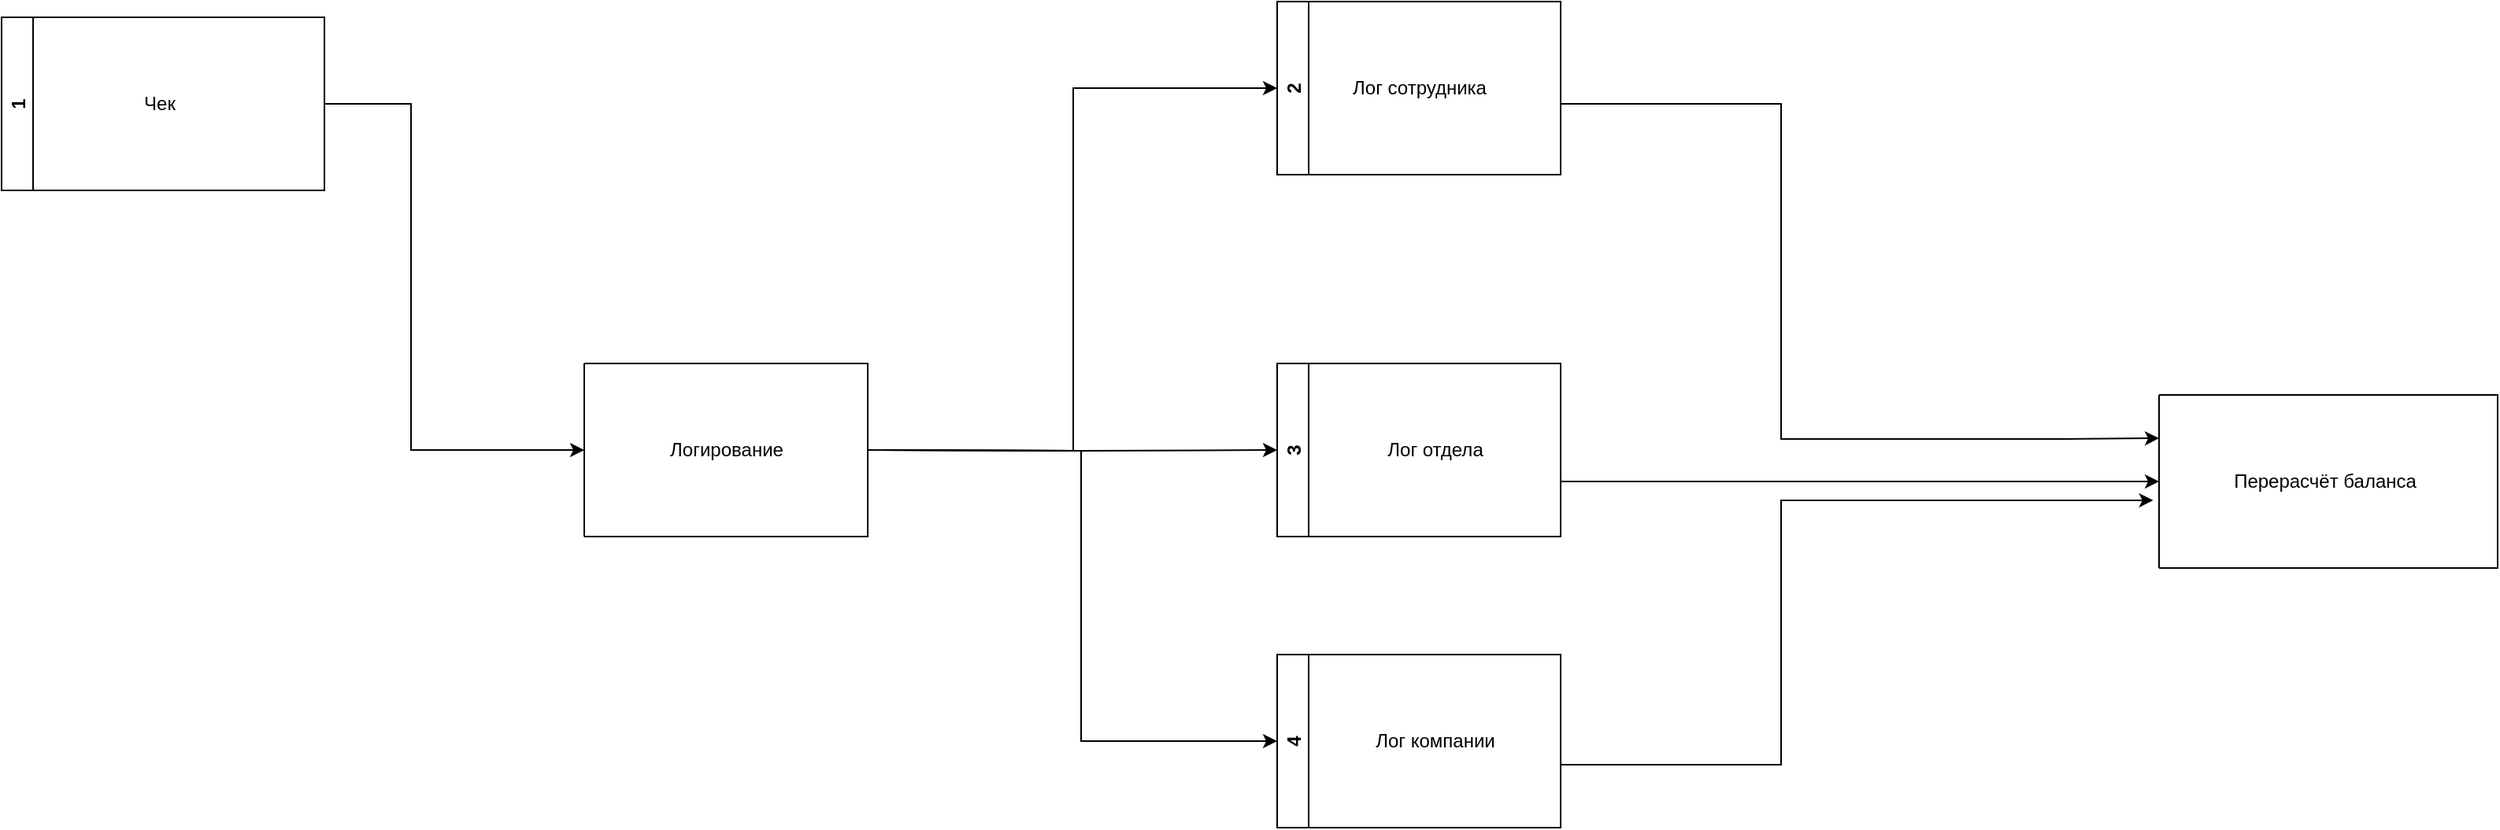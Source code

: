 <mxfile version="20.0.1" type="device"><diagram id="qJCDBhOl-4t1z8quJffn" name="Page-1"><mxGraphModel dx="2302" dy="1141" grid="1" gridSize="10" guides="1" tooltips="1" connect="1" arrows="1" fold="1" page="1" pageScale="1" pageWidth="827" pageHeight="1169" math="0" shadow="0"><root><mxCell id="0"/><mxCell id="1" parent="0"/><mxCell id="U2vgo9dwIeLC-BRNVxEa-1" style="edgeStyle=orthogonalEdgeStyle;rounded=0;orthogonalLoop=1;jettySize=auto;html=1;entryX=0;entryY=0.5;entryDx=0;entryDy=0;" edge="1" parent="1" source="U2vgo9dwIeLC-BRNVxEa-2" target="U2vgo9dwIeLC-BRNVxEa-5"><mxGeometry relative="1" as="geometry"><mxPoint x="270" y="400" as="targetPoint"/><Array as="points"><mxPoint x="290" y="125"/><mxPoint x="290" y="345"/></Array></mxGeometry></mxCell><mxCell id="U2vgo9dwIeLC-BRNVxEa-2" value="1" style="swimlane;horizontal=0;startSize=20;" vertex="1" parent="1"><mxGeometry x="30" y="70" width="205" height="110" as="geometry"/></mxCell><mxCell id="U2vgo9dwIeLC-BRNVxEa-3" value="Чек" style="text;html=1;align=center;verticalAlign=middle;resizable=0;points=[];autosize=1;strokeColor=none;fillColor=none;" vertex="1" parent="U2vgo9dwIeLC-BRNVxEa-2"><mxGeometry x="80" y="45" width="40" height="20" as="geometry"/></mxCell><mxCell id="U2vgo9dwIeLC-BRNVxEa-5" value="" style="swimlane;horizontal=0;startSize=0;" vertex="1" parent="1"><mxGeometry x="400" y="290" width="180" height="110" as="geometry"><mxRectangle x="340" y="180" width="30" height="30" as="alternateBounds"/></mxGeometry></mxCell><mxCell id="U2vgo9dwIeLC-BRNVxEa-6" value="Логирование" style="text;html=1;align=center;verticalAlign=middle;resizable=0;points=[];autosize=1;strokeColor=none;fillColor=none;" vertex="1" parent="U2vgo9dwIeLC-BRNVxEa-5"><mxGeometry x="45" y="45" width="90" height="20" as="geometry"/></mxCell><mxCell id="U2vgo9dwIeLC-BRNVxEa-7" style="edgeStyle=orthogonalEdgeStyle;rounded=0;orthogonalLoop=1;jettySize=auto;html=1;entryX=0;entryY=0.25;entryDx=0;entryDy=0;" edge="1" parent="1" source="U2vgo9dwIeLC-BRNVxEa-8" target="U2vgo9dwIeLC-BRNVxEa-23"><mxGeometry relative="1" as="geometry"><mxPoint x="1310" y="340" as="targetPoint"/><Array as="points"><mxPoint x="1160" y="125"/><mxPoint x="1160" y="338"/><mxPoint x="1340" y="338"/></Array></mxGeometry></mxCell><mxCell id="U2vgo9dwIeLC-BRNVxEa-8" value="2" style="swimlane;horizontal=0;startSize=20;" vertex="1" parent="1"><mxGeometry x="840" y="60" width="180" height="110" as="geometry"/></mxCell><mxCell id="U2vgo9dwIeLC-BRNVxEa-9" value="Лог сотрудника" style="text;html=1;align=center;verticalAlign=middle;resizable=0;points=[];autosize=1;strokeColor=none;fillColor=none;" vertex="1" parent="U2vgo9dwIeLC-BRNVxEa-8"><mxGeometry x="40" y="45" width="100" height="20" as="geometry"/></mxCell><mxCell id="U2vgo9dwIeLC-BRNVxEa-13" style="edgeStyle=orthogonalEdgeStyle;rounded=0;orthogonalLoop=1;jettySize=auto;html=1;" edge="1" parent="1" source="U2vgo9dwIeLC-BRNVxEa-14" target="U2vgo9dwIeLC-BRNVxEa-23"><mxGeometry relative="1" as="geometry"><Array as="points"><mxPoint x="1230" y="365"/><mxPoint x="1230" y="365"/></Array></mxGeometry></mxCell><mxCell id="U2vgo9dwIeLC-BRNVxEa-14" value="3" style="swimlane;horizontal=0;startSize=20;" vertex="1" parent="1"><mxGeometry x="840" y="290" width="180" height="110" as="geometry"/></mxCell><mxCell id="U2vgo9dwIeLC-BRNVxEa-15" value="Лог отдела" style="text;html=1;align=center;verticalAlign=middle;resizable=0;points=[];autosize=1;strokeColor=none;fillColor=none;" vertex="1" parent="U2vgo9dwIeLC-BRNVxEa-14"><mxGeometry x="60" y="45" width="80" height="20" as="geometry"/></mxCell><mxCell id="U2vgo9dwIeLC-BRNVxEa-16" style="edgeStyle=orthogonalEdgeStyle;rounded=0;orthogonalLoop=1;jettySize=auto;html=1;entryX=-0.017;entryY=0.609;entryDx=0;entryDy=0;entryPerimeter=0;" edge="1" parent="1" source="U2vgo9dwIeLC-BRNVxEa-17" target="U2vgo9dwIeLC-BRNVxEa-23"><mxGeometry relative="1" as="geometry"><mxPoint x="1260" y="370" as="targetPoint"/><Array as="points"><mxPoint x="1160" y="545"/><mxPoint x="1160" y="377"/></Array></mxGeometry></mxCell><mxCell id="U2vgo9dwIeLC-BRNVxEa-17" value="4" style="swimlane;horizontal=0;startSize=20;" vertex="1" parent="1"><mxGeometry x="840" y="475" width="180" height="110" as="geometry"/></mxCell><mxCell id="U2vgo9dwIeLC-BRNVxEa-18" value="Лог компании" style="text;html=1;align=center;verticalAlign=middle;resizable=0;points=[];autosize=1;strokeColor=none;fillColor=none;" vertex="1" parent="U2vgo9dwIeLC-BRNVxEa-17"><mxGeometry x="55" y="45" width="90" height="20" as="geometry"/></mxCell><mxCell id="U2vgo9dwIeLC-BRNVxEa-23" value="" style="swimlane;horizontal=0;startSize=0;" vertex="1" parent="1"><mxGeometry x="1400" y="310" width="215" height="110" as="geometry"><mxRectangle x="340" y="180" width="30" height="30" as="alternateBounds"/></mxGeometry></mxCell><mxCell id="U2vgo9dwIeLC-BRNVxEa-24" value="Перерасчёт баланса" style="text;html=1;align=center;verticalAlign=middle;resizable=0;points=[];autosize=1;strokeColor=none;fillColor=none;" vertex="1" parent="U2vgo9dwIeLC-BRNVxEa-23"><mxGeometry x="40" y="45" width="130" height="20" as="geometry"/></mxCell><mxCell id="U2vgo9dwIeLC-BRNVxEa-31" style="edgeStyle=orthogonalEdgeStyle;rounded=0;orthogonalLoop=1;jettySize=auto;html=1;entryX=0;entryY=0.5;entryDx=0;entryDy=0;" edge="1" parent="1" target="U2vgo9dwIeLC-BRNVxEa-8"><mxGeometry relative="1" as="geometry"><mxPoint x="580" y="345" as="sourcePoint"/></mxGeometry></mxCell><mxCell id="U2vgo9dwIeLC-BRNVxEa-32" style="edgeStyle=orthogonalEdgeStyle;rounded=0;orthogonalLoop=1;jettySize=auto;html=1;entryX=0;entryY=0.5;entryDx=0;entryDy=0;" edge="1" parent="1" target="U2vgo9dwIeLC-BRNVxEa-14"><mxGeometry relative="1" as="geometry"><mxPoint x="590" y="345" as="sourcePoint"/></mxGeometry></mxCell><mxCell id="U2vgo9dwIeLC-BRNVxEa-33" style="edgeStyle=orthogonalEdgeStyle;rounded=0;orthogonalLoop=1;jettySize=auto;html=1;entryX=0;entryY=0.5;entryDx=0;entryDy=0;" edge="1" parent="1" target="U2vgo9dwIeLC-BRNVxEa-17"><mxGeometry relative="1" as="geometry"><mxPoint x="590" y="345" as="sourcePoint"/></mxGeometry></mxCell></root></mxGraphModel></diagram></mxfile>